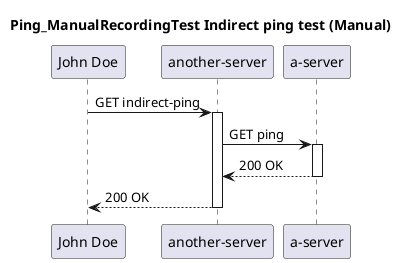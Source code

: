 @startuml
title Ping_ManualRecordingTest Indirect ping test (Manual)
participant "John Doe"
participant "another-server"
participant "a-server"
"John Doe" -> "another-server": GET indirect-ping
activate "another-server"
"another-server" -> "a-server": GET ping
activate "a-server"

"a-server" --> "another-server": 200 OK
deactivate "a-server"
"another-server" --> "John Doe": 200 OK
deactivate "another-server"
@enduml